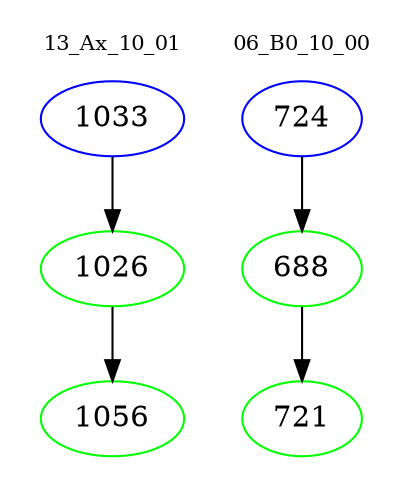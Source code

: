 digraph{
subgraph cluster_0 {
color = white
label = "13_Ax_10_01";
fontsize=10;
T0_1033 [label="1033", color="blue"]
T0_1033 -> T0_1026 [color="black"]
T0_1026 [label="1026", color="green"]
T0_1026 -> T0_1056 [color="black"]
T0_1056 [label="1056", color="green"]
}
subgraph cluster_1 {
color = white
label = "06_B0_10_00";
fontsize=10;
T1_724 [label="724", color="blue"]
T1_724 -> T1_688 [color="black"]
T1_688 [label="688", color="green"]
T1_688 -> T1_721 [color="black"]
T1_721 [label="721", color="green"]
}
}
